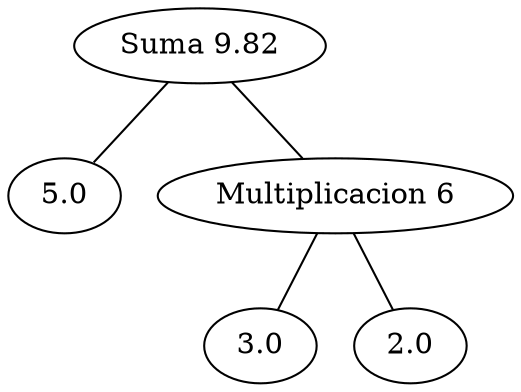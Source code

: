
    graph{
    
            subgraph s0
        { n100[label="Suma 9.82"] n100--n200  n100--n101  n200[label = "5.0"]  n101[label="Multiplicacion 6"] n101--n201 
 n101--n300 
 n201[label = "3.0"] 
 n300[label = "2.0"] }}